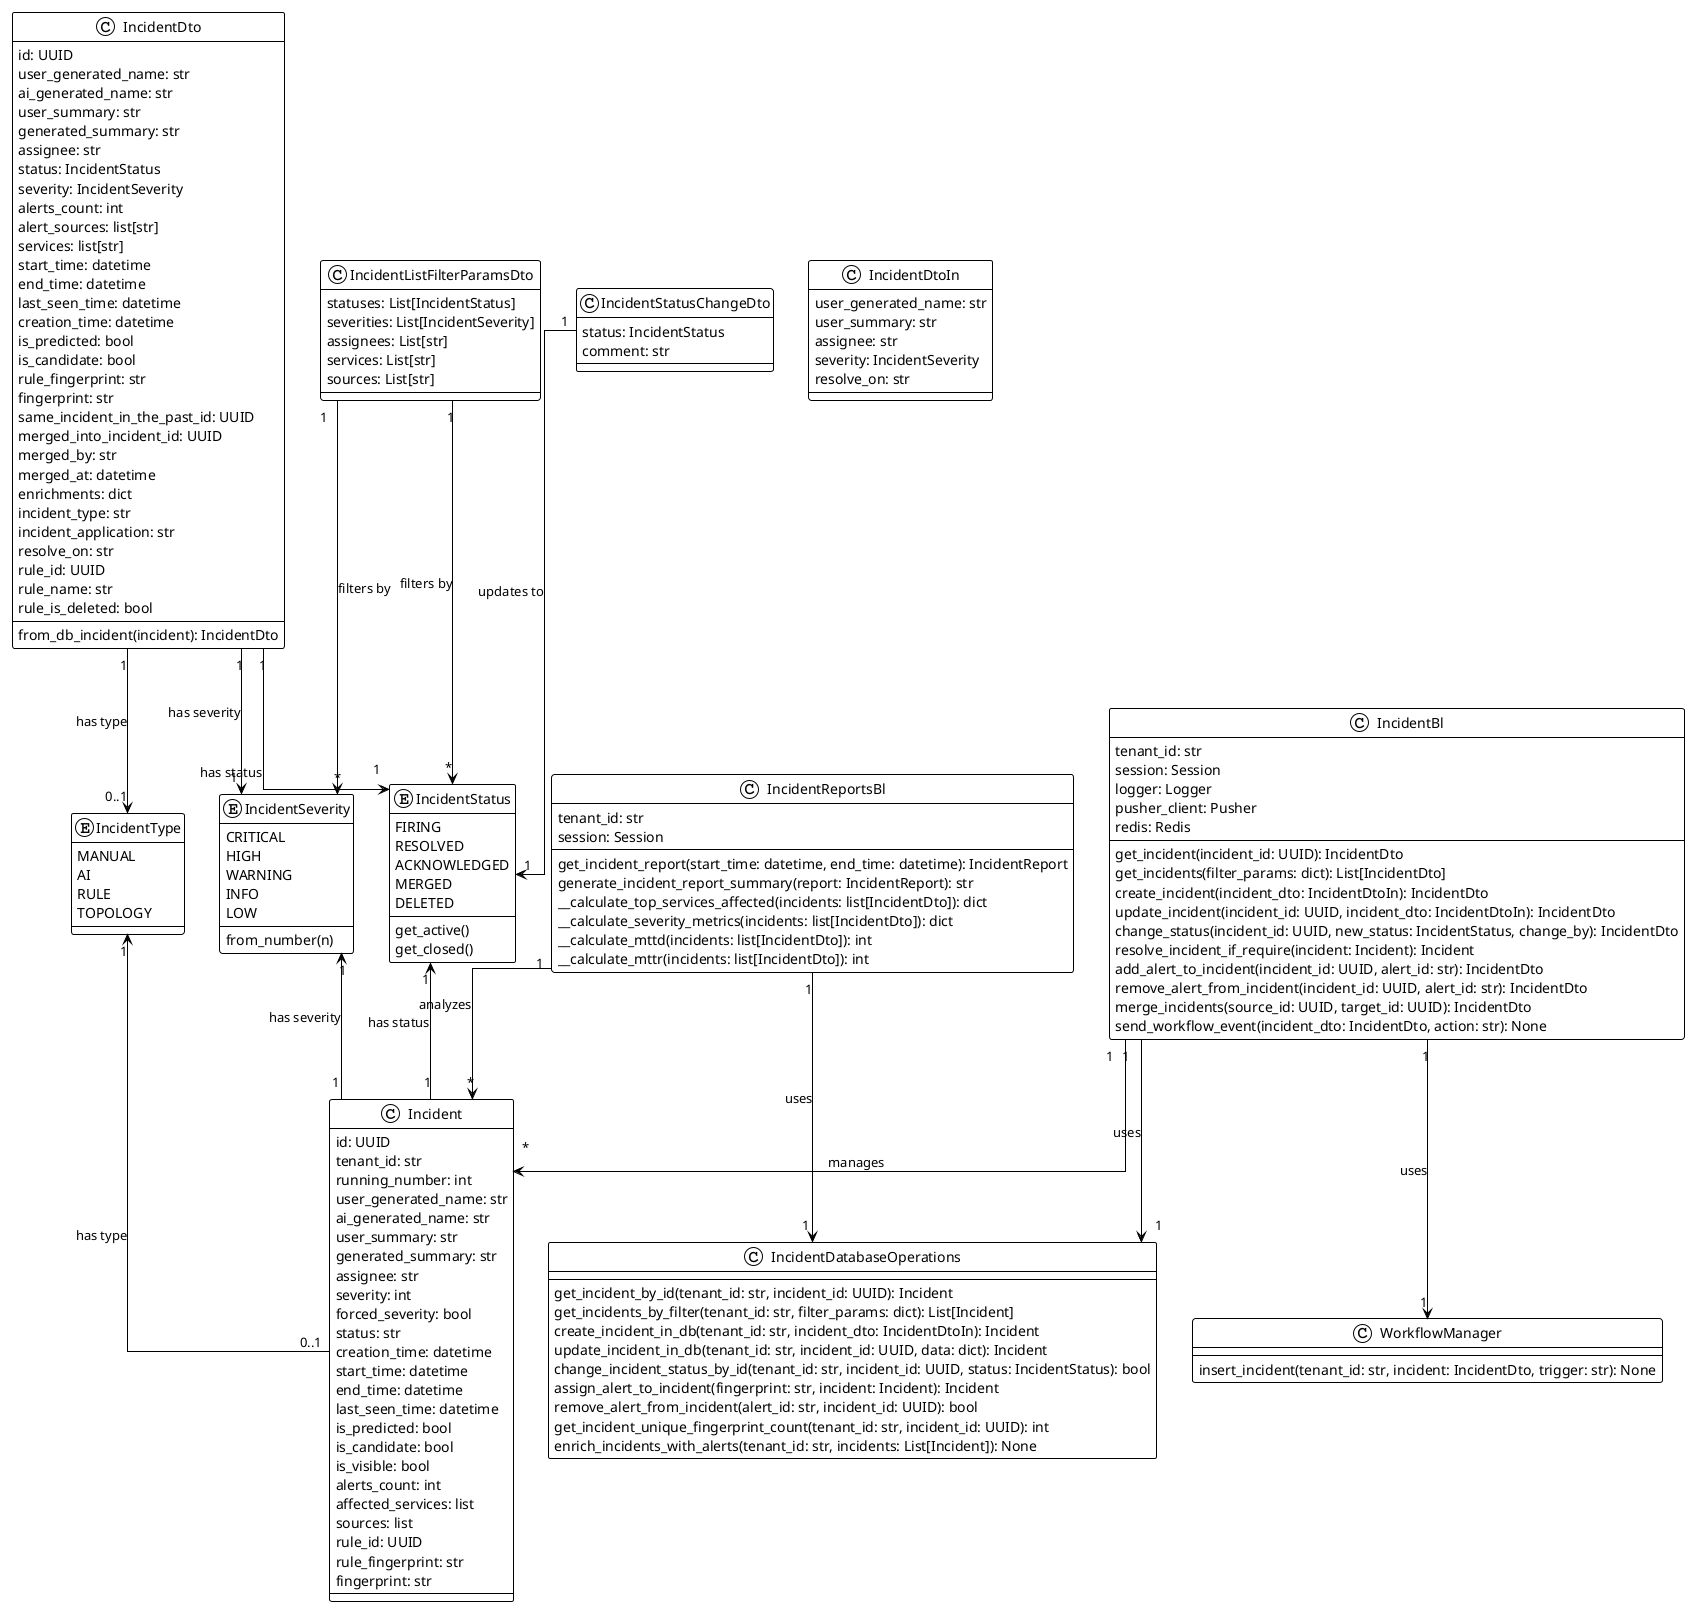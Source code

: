 @startuml incident_management_class_diagram
!theme plain
skinparam linetype ortho

' Incident Model Classes
class Incident {
  id: UUID
  tenant_id: str
  running_number: int
  user_generated_name: str
  ai_generated_name: str
  user_summary: str
  generated_summary: str
  assignee: str
  severity: int
  forced_severity: bool
  status: str
  creation_time: datetime
  start_time: datetime
  end_time: datetime
  last_seen_time: datetime
  is_predicted: bool
  is_candidate: bool
  is_visible: bool
  alerts_count: int
  affected_services: list
  sources: list
  rule_id: UUID
  rule_fingerprint: str
  fingerprint: str
}

enum IncidentStatus {
  FIRING
  RESOLVED
  ACKNOWLEDGED
  MERGED
  DELETED
  
  get_active()
  get_closed()
}

enum IncidentSeverity {
  CRITICAL
  HIGH
  WARNING
  INFO
  LOW
  
  from_number(n)
}

enum IncidentType {
  MANUAL
  AI
  RULE
  TOPOLOGY
}

' Incident DTO Classes
class IncidentDto {
  id: UUID
  user_generated_name: str
  ai_generated_name: str
  user_summary: str
  generated_summary: str
  assignee: str
  status: IncidentStatus
  severity: IncidentSeverity
  alerts_count: int
  alert_sources: list[str]
  services: list[str]
  start_time: datetime
  end_time: datetime
  last_seen_time: datetime
  creation_time: datetime
  is_predicted: bool
  is_candidate: bool
  rule_fingerprint: str
  fingerprint: str
  same_incident_in_the_past_id: UUID
  merged_into_incident_id: UUID
  merged_by: str
  merged_at: datetime
  enrichments: dict
  incident_type: str
  incident_application: str
  resolve_on: str
  rule_id: UUID
  rule_name: str
  rule_is_deleted: bool
  
  from_db_incident(incident): IncidentDto
}

class IncidentStatusChangeDto {
  status: IncidentStatus
  comment: str
}

class IncidentListFilterParamsDto {
  statuses: List[IncidentStatus]
  severities: List[IncidentSeverity]
  assignees: List[str]
  services: List[str]
  sources: List[str]
}

class IncidentDtoIn {
  user_generated_name: str
  user_summary: str
  assignee: str
  severity: IncidentSeverity
  resolve_on: str
}

' Business Logic Classes
class IncidentBl {
  tenant_id: str
  session: Session
  logger: Logger
  pusher_client: Pusher
  redis: Redis
  
  get_incident(incident_id: UUID): IncidentDto
  get_incidents(filter_params: dict): List[IncidentDto]
  create_incident(incident_dto: IncidentDtoIn): IncidentDto
  update_incident(incident_id: UUID, incident_dto: IncidentDtoIn): IncidentDto
  change_status(incident_id: UUID, new_status: IncidentStatus, change_by): IncidentDto
  resolve_incident_if_require(incident: Incident): Incident
  add_alert_to_incident(incident_id: UUID, alert_id: str): IncidentDto
  remove_alert_from_incident(incident_id: UUID, alert_id: str): IncidentDto
  merge_incidents(source_id: UUID, target_id: UUID): IncidentDto
  send_workflow_event(incident_dto: IncidentDto, action: str): None
}

class IncidentReportsBl {
  tenant_id: str
  session: Session
  
  get_incident_report(start_time: datetime, end_time: datetime): IncidentReport
  generate_incident_report_summary(report: IncidentReport): str
  __calculate_top_services_affected(incidents: list[IncidentDto]): dict
  __calculate_severity_metrics(incidents: list[IncidentDto]): dict
  __calculate_mttd(incidents: list[IncidentDto]): int
  __calculate_mttr(incidents: list[IncidentDto]): int
}

' Database Operations Classes
class IncidentDatabaseOperations {
  get_incident_by_id(tenant_id: str, incident_id: UUID): Incident
  get_incidents_by_filter(tenant_id: str, filter_params: dict): List[Incident]
  create_incident_in_db(tenant_id: str, incident_dto: IncidentDtoIn): Incident
  update_incident_in_db(tenant_id: str, incident_id: UUID, data: dict): Incident
  change_incident_status_by_id(tenant_id: str, incident_id: UUID, status: IncidentStatus): bool
  assign_alert_to_incident(fingerprint: str, incident: Incident): Incident
  remove_alert_from_incident(alert_id: str, incident_id: UUID): bool
  get_incident_unique_fingerprint_count(tenant_id: str, incident_id: UUID): int
  enrich_incidents_with_alerts(tenant_id: str, incidents: List[Incident]): None
}

' Workflow classes
class WorkflowManager {
  insert_incident(tenant_id: str, incident: IncidentDto, trigger: str): None
}

' Relationships
IncidentStatus "1" <-- "1" Incident: "has status"
IncidentSeverity "1" <-- "1" Incident: "has severity"
IncidentType "1" <-- "0..1" Incident: "has type"

IncidentDto "1" --> "1" IncidentStatus: "has status"
IncidentDto "1" --> "1" IncidentSeverity: "has severity"
IncidentDto "1" --> "0..1" IncidentType: "has type"

IncidentBl "1" --> "*" Incident: "manages"
IncidentBl "1" --> "1" WorkflowManager: "uses"
IncidentBl "1" --> "1" IncidentDatabaseOperations: "uses"

IncidentReportsBl "1" --> "*" Incident: "analyzes"
IncidentReportsBl "1" --> "1" IncidentDatabaseOperations: "uses"

IncidentStatusChangeDto "1" --> "1" IncidentStatus: "updates to"

IncidentListFilterParamsDto "1" --> "*" IncidentStatus: "filters by"
IncidentListFilterParamsDto "1" --> "*" IncidentSeverity: "filters by"

@enduml 
